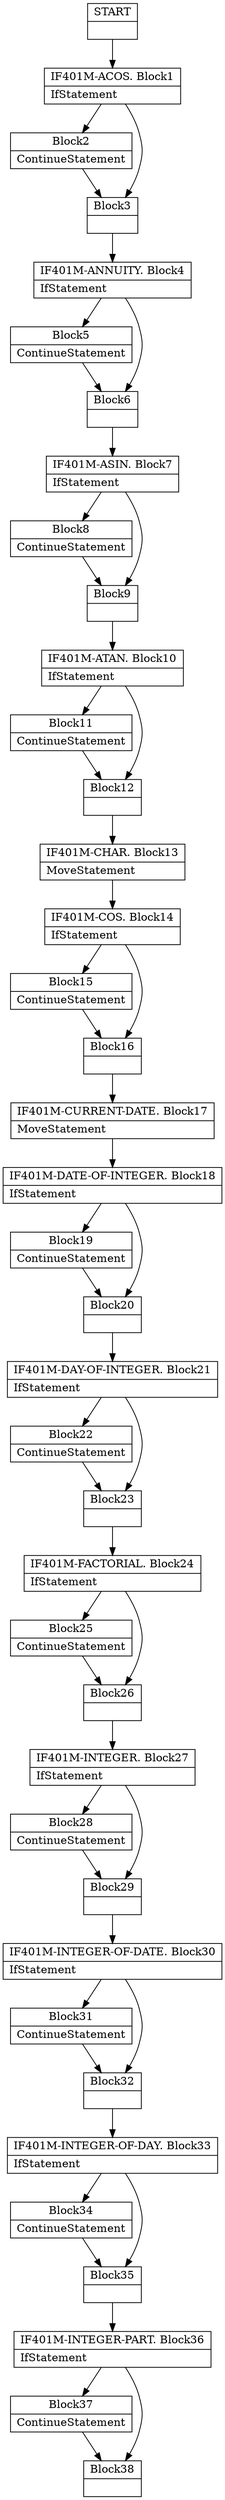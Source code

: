 digraph Cfg {
node [
shape = "record"
]

edge [
arrowtail = "empty"
]
Block0 [
label = "{START|}"
]
Block1 [
label = "{IF401M-ACOS. Block1|IfStatement\l}"
]
Block2 [
label = "{Block2|ContinueStatement\l}"
]
Block3 [
label = "{Block3|}"
]
Block4 [
label = "{IF401M-ANNUITY. Block4|IfStatement\l}"
]
Block5 [
label = "{Block5|ContinueStatement\l}"
]
Block6 [
label = "{Block6|}"
]
Block7 [
label = "{IF401M-ASIN. Block7|IfStatement\l}"
]
Block8 [
label = "{Block8|ContinueStatement\l}"
]
Block9 [
label = "{Block9|}"
]
Block10 [
label = "{IF401M-ATAN. Block10|IfStatement\l}"
]
Block11 [
label = "{Block11|ContinueStatement\l}"
]
Block12 [
label = "{Block12|}"
]
Block13 [
label = "{IF401M-CHAR. Block13|MoveStatement\l}"
]
Block14 [
label = "{IF401M-COS. Block14|IfStatement\l}"
]
Block15 [
label = "{Block15|ContinueStatement\l}"
]
Block16 [
label = "{Block16|}"
]
Block17 [
label = "{IF401M-CURRENT-DATE. Block17|MoveStatement\l}"
]
Block18 [
label = "{IF401M-DATE-OF-INTEGER. Block18|IfStatement\l}"
]
Block19 [
label = "{Block19|ContinueStatement\l}"
]
Block20 [
label = "{Block20|}"
]
Block21 [
label = "{IF401M-DAY-OF-INTEGER. Block21|IfStatement\l}"
]
Block22 [
label = "{Block22|ContinueStatement\l}"
]
Block23 [
label = "{Block23|}"
]
Block24 [
label = "{IF401M-FACTORIAL. Block24|IfStatement\l}"
]
Block25 [
label = "{Block25|ContinueStatement\l}"
]
Block26 [
label = "{Block26|}"
]
Block27 [
label = "{IF401M-INTEGER. Block27|IfStatement\l}"
]
Block28 [
label = "{Block28|ContinueStatement\l}"
]
Block29 [
label = "{Block29|}"
]
Block30 [
label = "{IF401M-INTEGER-OF-DATE. Block30|IfStatement\l}"
]
Block31 [
label = "{Block31|ContinueStatement\l}"
]
Block32 [
label = "{Block32|}"
]
Block33 [
label = "{IF401M-INTEGER-OF-DAY. Block33|IfStatement\l}"
]
Block34 [
label = "{Block34|ContinueStatement\l}"
]
Block35 [
label = "{Block35|}"
]
Block36 [
label = "{IF401M-INTEGER-PART. Block36|IfStatement\l}"
]
Block37 [
label = "{Block37|ContinueStatement\l}"
]
Block38 [
label = "{Block38|}"
]
Block0 -> Block1
Block1 -> Block2
Block1 -> Block3
Block2 -> Block3
Block3 -> Block4
Block4 -> Block5
Block4 -> Block6
Block5 -> Block6
Block6 -> Block7
Block7 -> Block8
Block7 -> Block9
Block8 -> Block9
Block9 -> Block10
Block10 -> Block11
Block10 -> Block12
Block11 -> Block12
Block12 -> Block13
Block13 -> Block14
Block14 -> Block15
Block14 -> Block16
Block15 -> Block16
Block16 -> Block17
Block17 -> Block18
Block18 -> Block19
Block18 -> Block20
Block19 -> Block20
Block20 -> Block21
Block21 -> Block22
Block21 -> Block23
Block22 -> Block23
Block23 -> Block24
Block24 -> Block25
Block24 -> Block26
Block25 -> Block26
Block26 -> Block27
Block27 -> Block28
Block27 -> Block29
Block28 -> Block29
Block29 -> Block30
Block30 -> Block31
Block30 -> Block32
Block31 -> Block32
Block32 -> Block33
Block33 -> Block34
Block33 -> Block35
Block34 -> Block35
Block35 -> Block36
Block36 -> Block37
Block36 -> Block38
Block37 -> Block38

}
